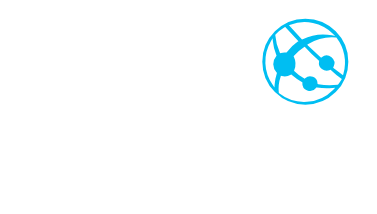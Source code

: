 <mxfile version="16.4.0" type="device"><diagram id="Ek2zlSivL4psOZfrWpg4" name="Page-1"><mxGraphModel dx="1106" dy="1929" grid="1" gridSize="10" guides="1" tooltips="1" connect="1" arrows="1" fold="1" page="1" pageScale="1" pageWidth="850" pageHeight="1100" math="0" shadow="0"><root><mxCell id="0"/><mxCell id="1" parent="0"/><mxCell id="hUWq72U_Vk05F84siOYS-1" value="" style="rounded=1;whiteSpace=wrap;html=1;fillColor=none;container=0;strokeColor=#FFFFFF;fontColor=#FFFFFF;" parent="1" vertex="1"><mxGeometry x="116.09" y="-198.52" width="185.43" height="103.61" as="geometry"/></mxCell><mxCell id="hUWq72U_Vk05F84siOYS-2" value="" style="verticalLabelPosition=bottom;html=1;verticalAlign=top;align=center;strokeColor=#FFFFFF;fillColor=#00BEF2;shape=mxgraph.azure.azure_website;pointerEvents=1;container=0;fontColor=#FFFFFF;" parent="1" vertex="1"><mxGeometry x="245.66" y="-191.17" width="44" height="44" as="geometry"/></mxCell><mxCell id="hUWq72U_Vk05F84siOYS-3" value="deployment" style="rounded=1;whiteSpace=wrap;html=1;fillColor=none;container=0;fontSize=16;strokeColor=#FFFFFF;fontColor=#FFFFFF;" parent="1" vertex="1"><mxGeometry x="129.02" y="-135.33" width="98" height="19.58" as="geometry"/></mxCell><mxCell id="hUWq72U_Vk05F84siOYS-4" value="ingress" style="rounded=1;whiteSpace=wrap;html=1;fillColor=none;container=0;fontSize=16;strokeColor=#FFFFFF;fontColor=#FFFFFF;" parent="1" vertex="1"><mxGeometry x="129.02" y="-174.91" width="98" height="19.58" as="geometry"/></mxCell><mxCell id="hUWq72U_Vk05F84siOYS-5" value="service" style="rounded=1;whiteSpace=wrap;html=1;fillColor=none;container=0;fontSize=16;strokeColor=#FFFFFF;fontColor=#FFFFFF;" parent="1" vertex="1"><mxGeometry x="129.02" y="-155.33" width="98" height="19.58" as="geometry"/></mxCell></root></mxGraphModel></diagram></mxfile>